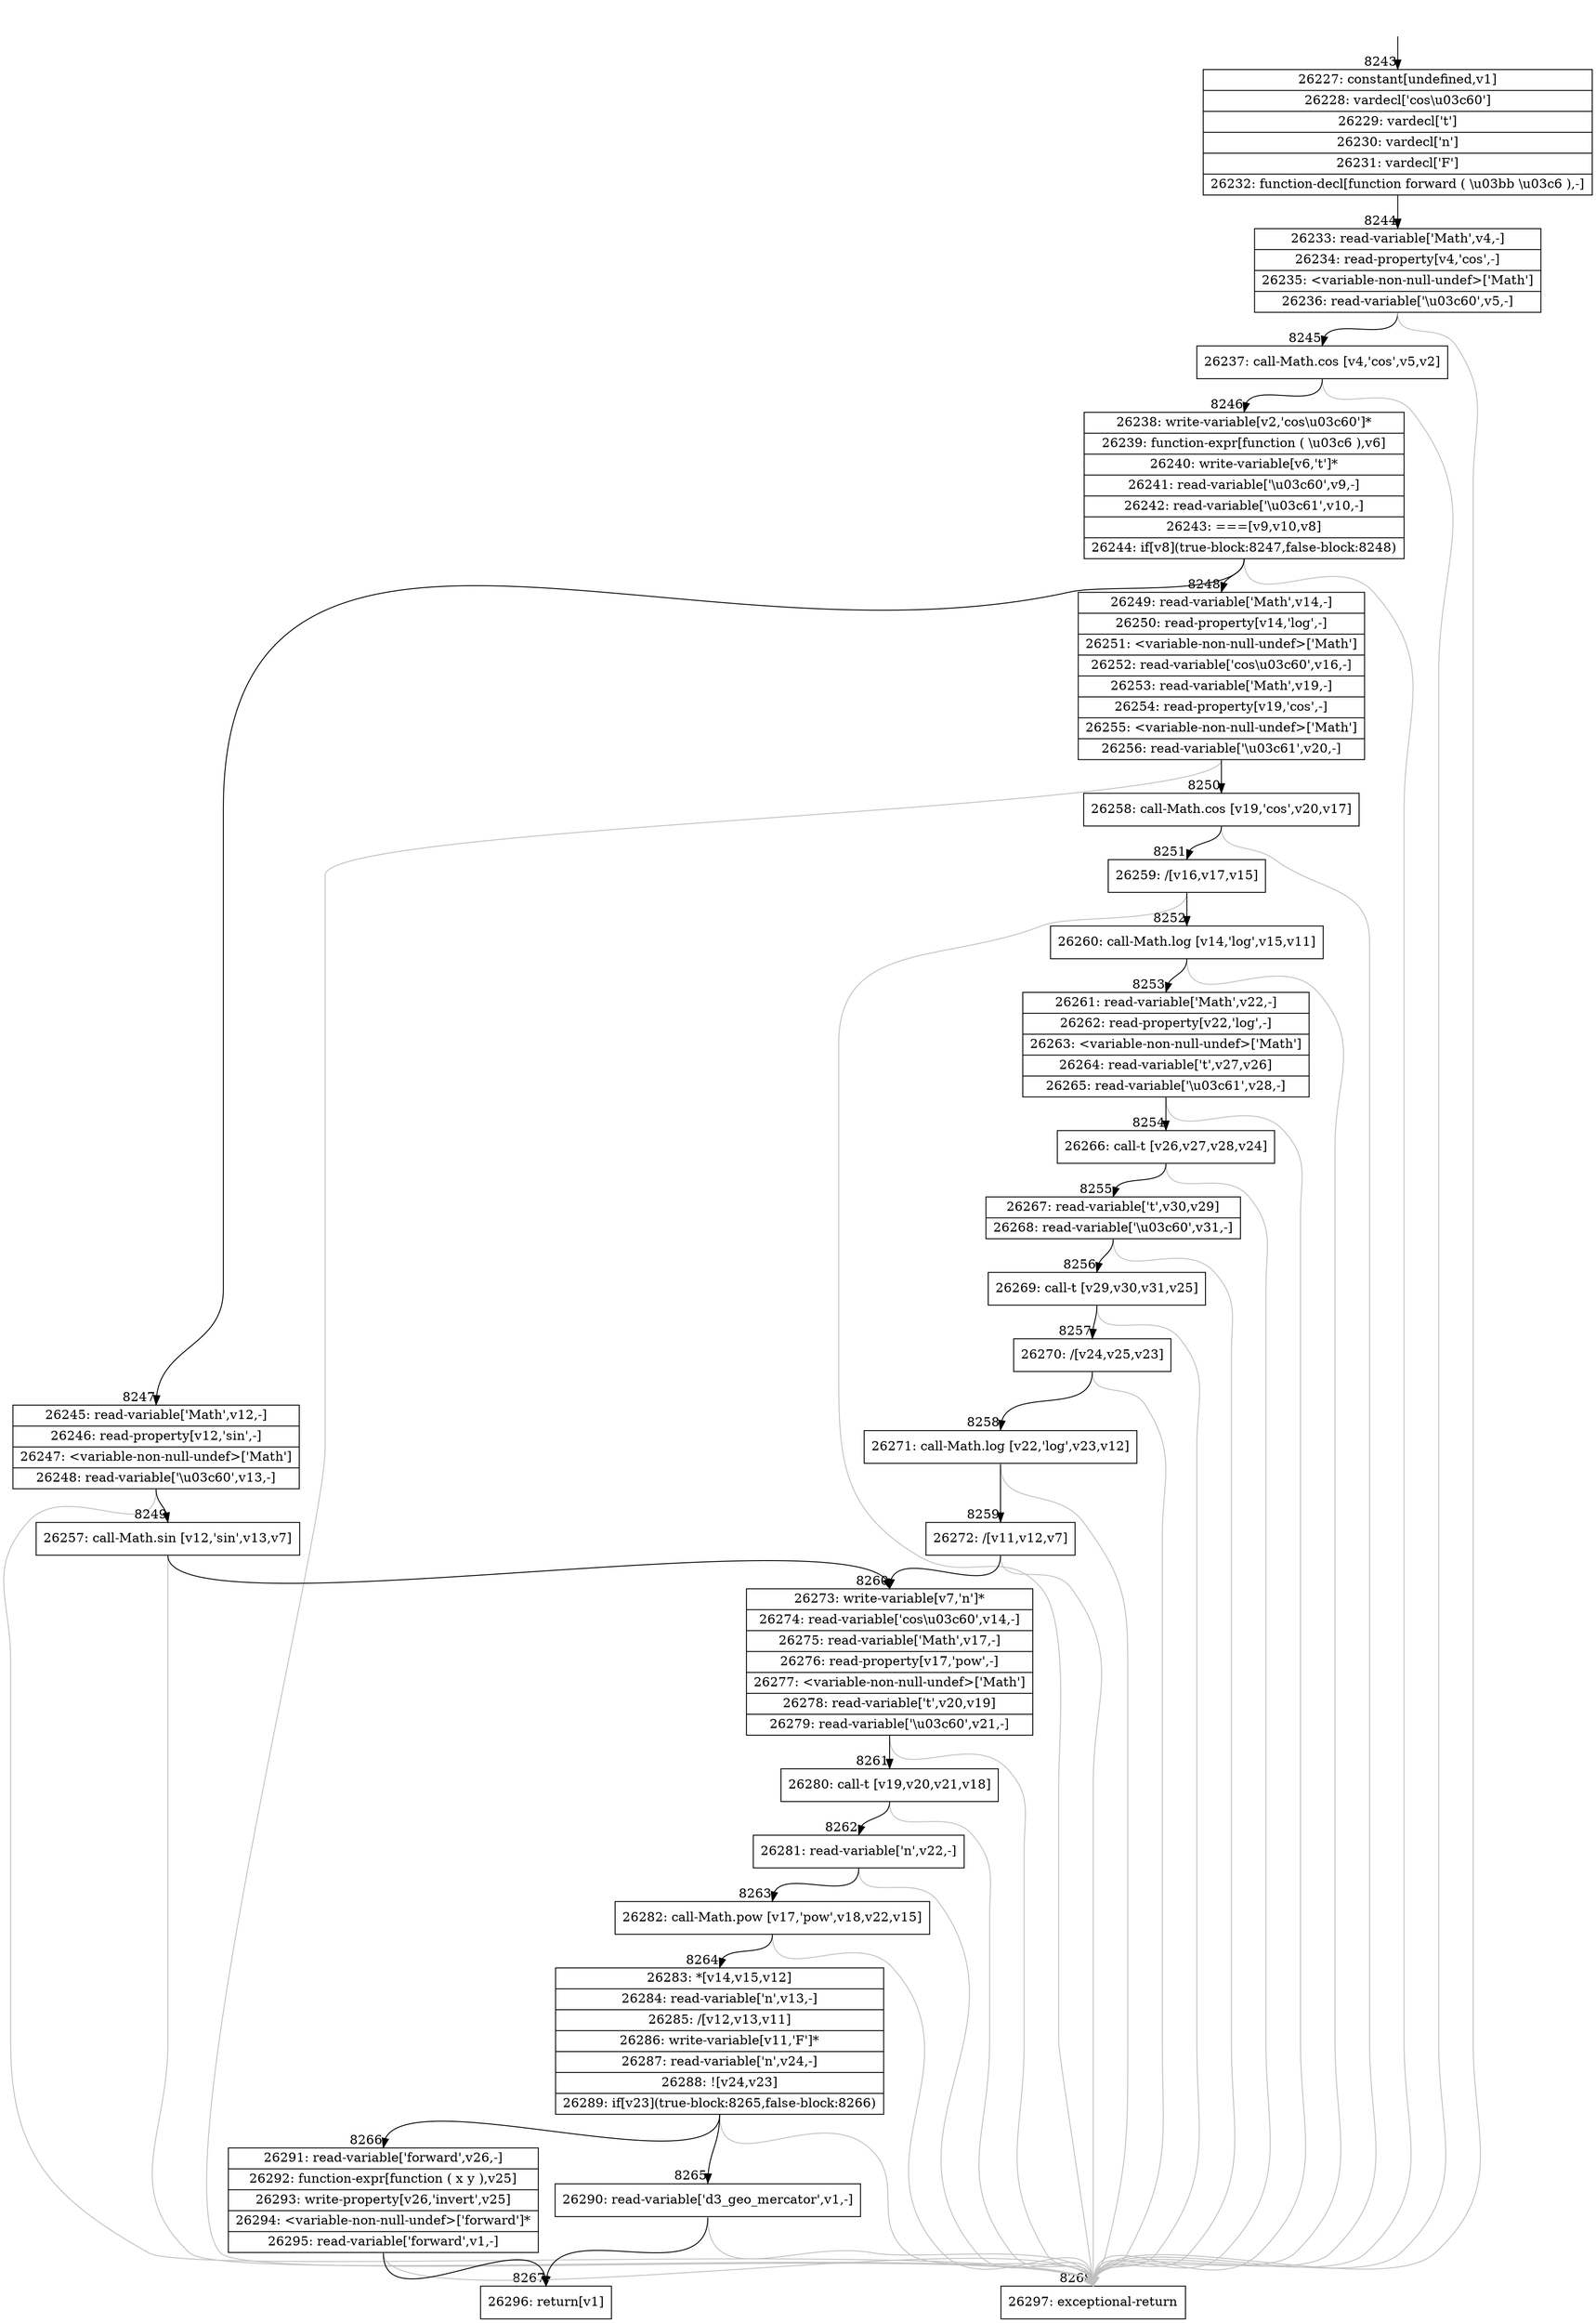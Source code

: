 digraph {
rankdir="TD"
BB_entry778[shape=none,label=""];
BB_entry778 -> BB8243 [tailport=s, headport=n, headlabel="    8243"]
BB8243 [shape=record label="{26227: constant[undefined,v1]|26228: vardecl['cos\\u03c60']|26229: vardecl['t']|26230: vardecl['n']|26231: vardecl['F']|26232: function-decl[function forward ( \\u03bb \\u03c6 ),-]}" ] 
BB8243 -> BB8244 [tailport=s, headport=n, headlabel="      8244"]
BB8244 [shape=record label="{26233: read-variable['Math',v4,-]|26234: read-property[v4,'cos',-]|26235: \<variable-non-null-undef\>['Math']|26236: read-variable['\\u03c60',v5,-]}" ] 
BB8244 -> BB8245 [tailport=s, headport=n, headlabel="      8245"]
BB8244 -> BB8268 [tailport=s, headport=n, color=gray, headlabel="      8268"]
BB8245 [shape=record label="{26237: call-Math.cos [v4,'cos',v5,v2]}" ] 
BB8245 -> BB8246 [tailport=s, headport=n, headlabel="      8246"]
BB8245 -> BB8268 [tailport=s, headport=n, color=gray]
BB8246 [shape=record label="{26238: write-variable[v2,'cos\\u03c60']*|26239: function-expr[function ( \\u03c6 ),v6]|26240: write-variable[v6,'t']*|26241: read-variable['\\u03c60',v9,-]|26242: read-variable['\\u03c61',v10,-]|26243: ===[v9,v10,v8]|26244: if[v8](true-block:8247,false-block:8248)}" ] 
BB8246 -> BB8247 [tailport=s, headport=n, headlabel="      8247"]
BB8246 -> BB8248 [tailport=s, headport=n, headlabel="      8248"]
BB8246 -> BB8268 [tailport=s, headport=n, color=gray]
BB8247 [shape=record label="{26245: read-variable['Math',v12,-]|26246: read-property[v12,'sin',-]|26247: \<variable-non-null-undef\>['Math']|26248: read-variable['\\u03c60',v13,-]}" ] 
BB8247 -> BB8249 [tailport=s, headport=n, headlabel="      8249"]
BB8247 -> BB8268 [tailport=s, headport=n, color=gray]
BB8248 [shape=record label="{26249: read-variable['Math',v14,-]|26250: read-property[v14,'log',-]|26251: \<variable-non-null-undef\>['Math']|26252: read-variable['cos\\u03c60',v16,-]|26253: read-variable['Math',v19,-]|26254: read-property[v19,'cos',-]|26255: \<variable-non-null-undef\>['Math']|26256: read-variable['\\u03c61',v20,-]}" ] 
BB8248 -> BB8250 [tailport=s, headport=n, headlabel="      8250"]
BB8248 -> BB8268 [tailport=s, headport=n, color=gray]
BB8249 [shape=record label="{26257: call-Math.sin [v12,'sin',v13,v7]}" ] 
BB8249 -> BB8260 [tailport=s, headport=n, headlabel="      8260"]
BB8249 -> BB8268 [tailport=s, headport=n, color=gray]
BB8250 [shape=record label="{26258: call-Math.cos [v19,'cos',v20,v17]}" ] 
BB8250 -> BB8251 [tailport=s, headport=n, headlabel="      8251"]
BB8250 -> BB8268 [tailport=s, headport=n, color=gray]
BB8251 [shape=record label="{26259: /[v16,v17,v15]}" ] 
BB8251 -> BB8252 [tailport=s, headport=n, headlabel="      8252"]
BB8251 -> BB8268 [tailport=s, headport=n, color=gray]
BB8252 [shape=record label="{26260: call-Math.log [v14,'log',v15,v11]}" ] 
BB8252 -> BB8253 [tailport=s, headport=n, headlabel="      8253"]
BB8252 -> BB8268 [tailport=s, headport=n, color=gray]
BB8253 [shape=record label="{26261: read-variable['Math',v22,-]|26262: read-property[v22,'log',-]|26263: \<variable-non-null-undef\>['Math']|26264: read-variable['t',v27,v26]|26265: read-variable['\\u03c61',v28,-]}" ] 
BB8253 -> BB8254 [tailport=s, headport=n, headlabel="      8254"]
BB8253 -> BB8268 [tailport=s, headport=n, color=gray]
BB8254 [shape=record label="{26266: call-t [v26,v27,v28,v24]}" ] 
BB8254 -> BB8255 [tailport=s, headport=n, headlabel="      8255"]
BB8254 -> BB8268 [tailport=s, headport=n, color=gray]
BB8255 [shape=record label="{26267: read-variable['t',v30,v29]|26268: read-variable['\\u03c60',v31,-]}" ] 
BB8255 -> BB8256 [tailport=s, headport=n, headlabel="      8256"]
BB8255 -> BB8268 [tailport=s, headport=n, color=gray]
BB8256 [shape=record label="{26269: call-t [v29,v30,v31,v25]}" ] 
BB8256 -> BB8257 [tailport=s, headport=n, headlabel="      8257"]
BB8256 -> BB8268 [tailport=s, headport=n, color=gray]
BB8257 [shape=record label="{26270: /[v24,v25,v23]}" ] 
BB8257 -> BB8258 [tailport=s, headport=n, headlabel="      8258"]
BB8257 -> BB8268 [tailport=s, headport=n, color=gray]
BB8258 [shape=record label="{26271: call-Math.log [v22,'log',v23,v12]}" ] 
BB8258 -> BB8259 [tailport=s, headport=n, headlabel="      8259"]
BB8258 -> BB8268 [tailport=s, headport=n, color=gray]
BB8259 [shape=record label="{26272: /[v11,v12,v7]}" ] 
BB8259 -> BB8260 [tailport=s, headport=n]
BB8259 -> BB8268 [tailport=s, headport=n, color=gray]
BB8260 [shape=record label="{26273: write-variable[v7,'n']*|26274: read-variable['cos\\u03c60',v14,-]|26275: read-variable['Math',v17,-]|26276: read-property[v17,'pow',-]|26277: \<variable-non-null-undef\>['Math']|26278: read-variable['t',v20,v19]|26279: read-variable['\\u03c60',v21,-]}" ] 
BB8260 -> BB8261 [tailport=s, headport=n, headlabel="      8261"]
BB8260 -> BB8268 [tailport=s, headport=n, color=gray]
BB8261 [shape=record label="{26280: call-t [v19,v20,v21,v18]}" ] 
BB8261 -> BB8262 [tailport=s, headport=n, headlabel="      8262"]
BB8261 -> BB8268 [tailport=s, headport=n, color=gray]
BB8262 [shape=record label="{26281: read-variable['n',v22,-]}" ] 
BB8262 -> BB8263 [tailport=s, headport=n, headlabel="      8263"]
BB8262 -> BB8268 [tailport=s, headport=n, color=gray]
BB8263 [shape=record label="{26282: call-Math.pow [v17,'pow',v18,v22,v15]}" ] 
BB8263 -> BB8264 [tailport=s, headport=n, headlabel="      8264"]
BB8263 -> BB8268 [tailport=s, headport=n, color=gray]
BB8264 [shape=record label="{26283: *[v14,v15,v12]|26284: read-variable['n',v13,-]|26285: /[v12,v13,v11]|26286: write-variable[v11,'F']*|26287: read-variable['n',v24,-]|26288: ![v24,v23]|26289: if[v23](true-block:8265,false-block:8266)}" ] 
BB8264 -> BB8265 [tailport=s, headport=n, headlabel="      8265"]
BB8264 -> BB8266 [tailport=s, headport=n, headlabel="      8266"]
BB8264 -> BB8268 [tailport=s, headport=n, color=gray]
BB8265 [shape=record label="{26290: read-variable['d3_geo_mercator',v1,-]}" ] 
BB8265 -> BB8267 [tailport=s, headport=n, headlabel="      8267"]
BB8265 -> BB8268 [tailport=s, headport=n, color=gray]
BB8266 [shape=record label="{26291: read-variable['forward',v26,-]|26292: function-expr[function ( x y ),v25]|26293: write-property[v26,'invert',v25]|26294: \<variable-non-null-undef\>['forward']*|26295: read-variable['forward',v1,-]}" ] 
BB8266 -> BB8267 [tailport=s, headport=n]
BB8266 -> BB8268 [tailport=s, headport=n, color=gray]
BB8267 [shape=record label="{26296: return[v1]}" ] 
BB8268 [shape=record label="{26297: exceptional-return}" ] 
//#$~ 4699
}

